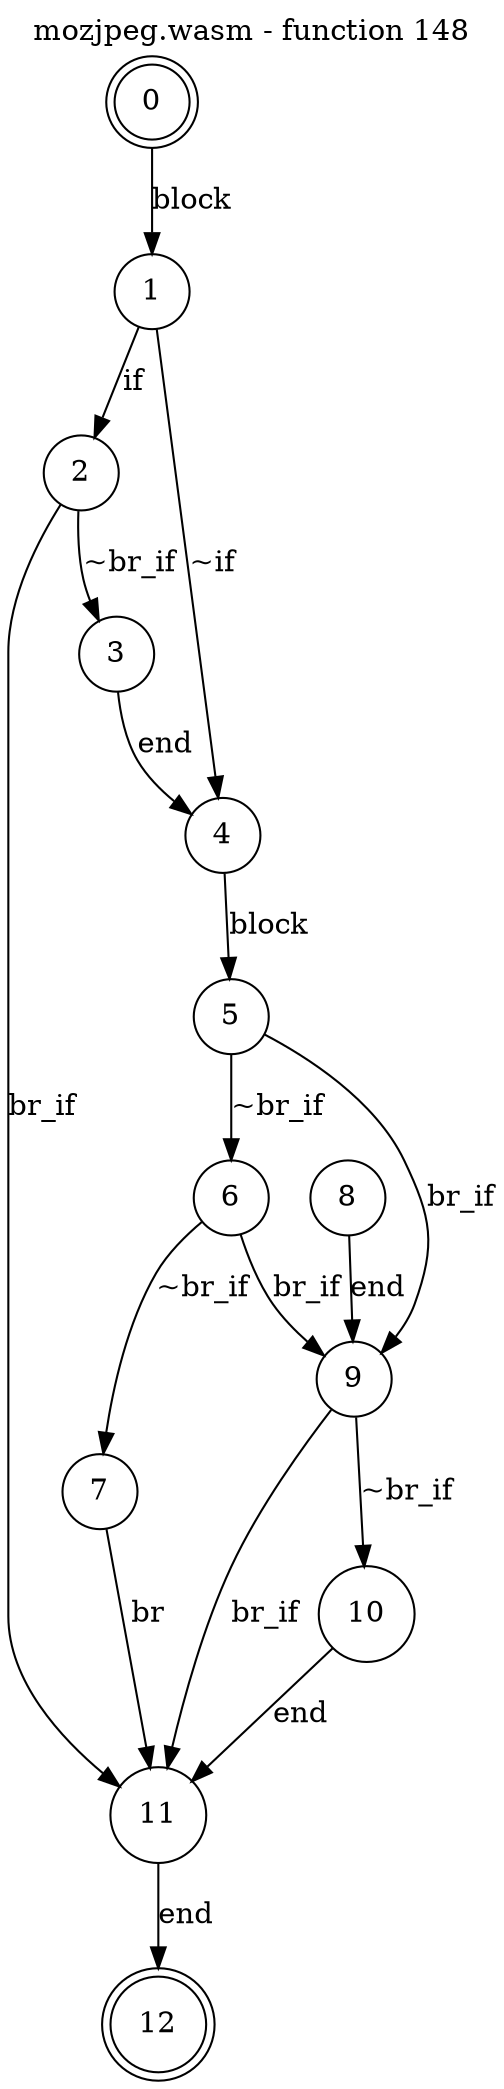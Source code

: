 digraph finite_state_machine {
    label = "mozjpeg.wasm - function 148"
    labelloc =  t
    labelfontsize = 16
    labelfontcolor = black
    labelfontname = "Helvetica"
    node [shape = doublecircle]; 0 12;
    node [shape = circle];
    0 -> 1[label = "block"];
    1 -> 2[label = "if"];
    1 -> 4[label = "~if"];
    2 -> 3[label = "~br_if"];
    2 -> 11[label = "br_if"];
    3 -> 4[label = "end"];
    4 -> 5[label = "block"];
    5 -> 6[label = "~br_if"];
    5 -> 9[label = "br_if"];
    6 -> 7[label = "~br_if"];
    6 -> 9[label = "br_if"];
    7 -> 11[label = "br"];
    8 -> 9[label = "end"];
    9 -> 10[label = "~br_if"];
    9 -> 11[label = "br_if"];
    10 -> 11[label = "end"];
    11 -> 12[label = "end"];
}
